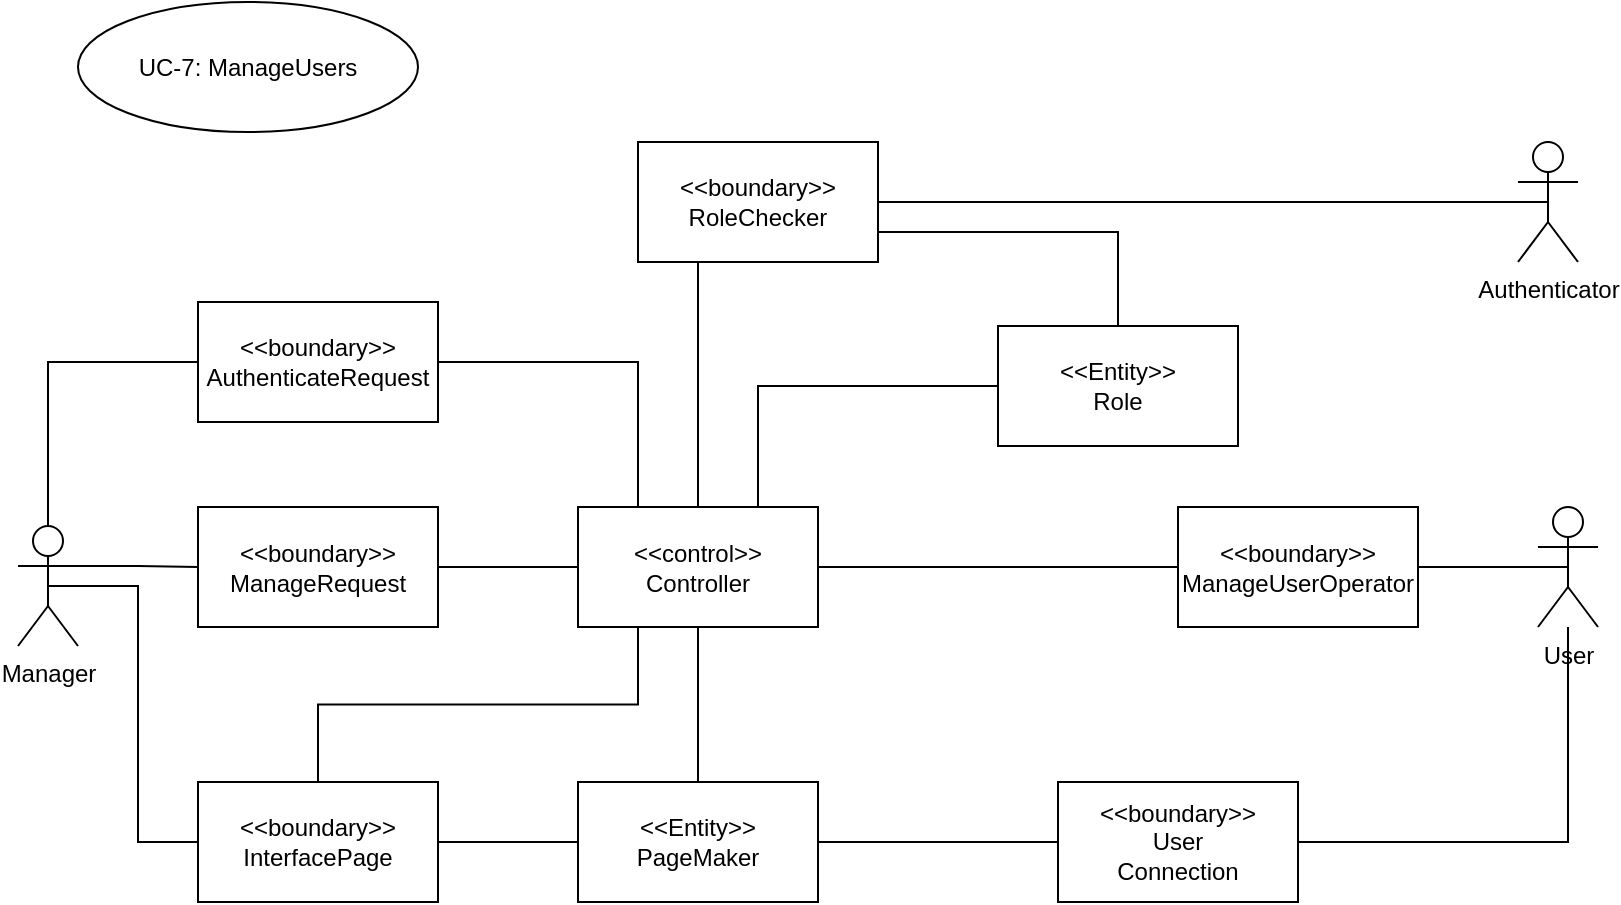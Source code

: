 <mxfile version="14.5.10" type="device"><diagram id="07u-wPWzO_bXPEImAiuu" name="Page-1"><mxGraphModel dx="1422" dy="794" grid="1" gridSize="10" guides="1" tooltips="1" connect="1" arrows="1" fold="1" page="1" pageScale="1" pageWidth="827" pageHeight="1169" math="0" shadow="0"><root><mxCell id="0"/><mxCell id="1" parent="0"/><mxCell id="UEeZ4NFcPt6h77BuKT84-26" style="edgeStyle=orthogonalEdgeStyle;rounded=0;orthogonalLoop=1;jettySize=auto;html=1;exitX=0.5;exitY=0.5;exitDx=0;exitDy=0;exitPerimeter=0;entryX=0;entryY=0.5;entryDx=0;entryDy=0;endArrow=none;endFill=0;" parent="1" source="ObzlSMrzClzUwQIqGJxR-1" target="UEeZ4NFcPt6h77BuKT84-7" edge="1"><mxGeometry relative="1" as="geometry"/></mxCell><mxCell id="UEeZ4NFcPt6h77BuKT84-37" style="edgeStyle=orthogonalEdgeStyle;rounded=0;orthogonalLoop=1;jettySize=auto;html=1;exitX=1;exitY=0.333;exitDx=0;exitDy=0;exitPerimeter=0;entryX=0;entryY=0.5;entryDx=0;entryDy=0;endArrow=none;endFill=0;" parent="1" source="ObzlSMrzClzUwQIqGJxR-1" target="UEeZ4NFcPt6h77BuKT84-35" edge="1"><mxGeometry relative="1" as="geometry"/></mxCell><mxCell id="ObzlSMrzClzUwQIqGJxR-1" value="Manager" style="shape=umlActor;verticalLabelPosition=bottom;verticalAlign=top;html=1;outlineConnect=0;" parent="1" vertex="1"><mxGeometry x="30" y="332" width="30" height="60" as="geometry"/></mxCell><mxCell id="ObzlSMrzClzUwQIqGJxR-2" value="User" style="shape=umlActor;verticalLabelPosition=bottom;verticalAlign=top;html=1;outlineConnect=0;" parent="1" vertex="1"><mxGeometry x="790" y="322.5" width="30" height="60" as="geometry"/></mxCell><mxCell id="cDnSM4ApuekhbsPT5Tr5-8" value="UC-7: ManageUsers" style="ellipse;whiteSpace=wrap;html=1;" parent="1" vertex="1"><mxGeometry x="60" y="70" width="170" height="65" as="geometry"/></mxCell><mxCell id="UEeZ4NFcPt6h77BuKT84-23" style="edgeStyle=orthogonalEdgeStyle;rounded=0;orthogonalLoop=1;jettySize=auto;html=1;exitX=1;exitY=0.5;exitDx=0;exitDy=0;entryX=0;entryY=0.5;entryDx=0;entryDy=0;endArrow=none;endFill=0;" parent="1" source="UEeZ4NFcPt6h77BuKT84-7" target="UEeZ4NFcPt6h77BuKT84-9" edge="1"><mxGeometry relative="1" as="geometry"/></mxCell><mxCell id="UEeZ4NFcPt6h77BuKT84-7" value="&amp;lt;&amp;lt;boundary&amp;gt;&amp;gt;&lt;br&gt;InterfacePage" style="rounded=0;whiteSpace=wrap;html=1;" parent="1" vertex="1"><mxGeometry x="120" y="460" width="120" height="60" as="geometry"/></mxCell><mxCell id="UEeZ4NFcPt6h77BuKT84-25" style="edgeStyle=orthogonalEdgeStyle;rounded=0;orthogonalLoop=1;jettySize=auto;html=1;exitX=1;exitY=0.75;exitDx=0;exitDy=0;endArrow=none;endFill=0;" parent="1" source="UEeZ4NFcPt6h77BuKT84-8" target="UEeZ4NFcPt6h77BuKT84-12" edge="1"><mxGeometry relative="1" as="geometry"/></mxCell><mxCell id="UEeZ4NFcPt6h77BuKT84-8" value="&amp;lt;&amp;lt;boundary&amp;gt;&amp;gt;&lt;br&gt;RoleChecker" style="rounded=0;whiteSpace=wrap;html=1;" parent="1" vertex="1"><mxGeometry x="340" y="140" width="120" height="60" as="geometry"/></mxCell><mxCell id="UEeZ4NFcPt6h77BuKT84-27" style="edgeStyle=orthogonalEdgeStyle;rounded=0;orthogonalLoop=1;jettySize=auto;html=1;exitX=1;exitY=0.5;exitDx=0;exitDy=0;entryX=0;entryY=0.5;entryDx=0;entryDy=0;endArrow=none;endFill=0;" parent="1" source="UEeZ4NFcPt6h77BuKT84-9" target="UEeZ4NFcPt6h77BuKT84-11" edge="1"><mxGeometry relative="1" as="geometry"/></mxCell><mxCell id="UEeZ4NFcPt6h77BuKT84-9" value="&amp;lt;&amp;lt;Entity&amp;gt;&amp;gt;&lt;br&gt;PageMaker" style="rounded=0;whiteSpace=wrap;html=1;" parent="1" vertex="1"><mxGeometry x="310" y="460" width="120" height="60" as="geometry"/></mxCell><mxCell id="UEeZ4NFcPt6h77BuKT84-31" style="edgeStyle=orthogonalEdgeStyle;rounded=0;orthogonalLoop=1;jettySize=auto;html=1;exitX=0.5;exitY=0;exitDx=0;exitDy=0;entryX=0.25;entryY=1;entryDx=0;entryDy=0;endArrow=none;endFill=0;" parent="1" source="UEeZ4NFcPt6h77BuKT84-10" target="UEeZ4NFcPt6h77BuKT84-8" edge="1"><mxGeometry relative="1" as="geometry"/></mxCell><mxCell id="UEeZ4NFcPt6h77BuKT84-32" style="edgeStyle=orthogonalEdgeStyle;rounded=0;orthogonalLoop=1;jettySize=auto;html=1;exitX=0.75;exitY=0;exitDx=0;exitDy=0;entryX=0;entryY=0.5;entryDx=0;entryDy=0;endArrow=none;endFill=0;" parent="1" source="UEeZ4NFcPt6h77BuKT84-10" target="UEeZ4NFcPt6h77BuKT84-12" edge="1"><mxGeometry relative="1" as="geometry"/></mxCell><mxCell id="UEeZ4NFcPt6h77BuKT84-33" style="edgeStyle=orthogonalEdgeStyle;rounded=0;orthogonalLoop=1;jettySize=auto;html=1;exitX=0.5;exitY=1;exitDx=0;exitDy=0;entryX=0.5;entryY=0;entryDx=0;entryDy=0;endArrow=none;endFill=0;" parent="1" source="UEeZ4NFcPt6h77BuKT84-10" target="UEeZ4NFcPt6h77BuKT84-9" edge="1"><mxGeometry relative="1" as="geometry"/></mxCell><mxCell id="UEeZ4NFcPt6h77BuKT84-34" style="edgeStyle=orthogonalEdgeStyle;rounded=0;orthogonalLoop=1;jettySize=auto;html=1;exitX=0.25;exitY=1;exitDx=0;exitDy=0;entryX=0.5;entryY=0;entryDx=0;entryDy=0;endArrow=none;endFill=0;" parent="1" source="UEeZ4NFcPt6h77BuKT84-10" target="UEeZ4NFcPt6h77BuKT84-7" edge="1"><mxGeometry relative="1" as="geometry"/></mxCell><mxCell id="UEeZ4NFcPt6h77BuKT84-10" value="&amp;lt;&amp;lt;control&amp;gt;&amp;gt;&lt;br&gt;Controller" style="rounded=0;whiteSpace=wrap;html=1;" parent="1" vertex="1"><mxGeometry x="310" y="322.5" width="120" height="60" as="geometry"/></mxCell><mxCell id="UEeZ4NFcPt6h77BuKT84-28" style="edgeStyle=orthogonalEdgeStyle;rounded=0;orthogonalLoop=1;jettySize=auto;html=1;exitX=1;exitY=0.5;exitDx=0;exitDy=0;endArrow=none;endFill=0;" parent="1" source="UEeZ4NFcPt6h77BuKT84-11" target="ObzlSMrzClzUwQIqGJxR-2" edge="1"><mxGeometry relative="1" as="geometry"/></mxCell><mxCell id="UEeZ4NFcPt6h77BuKT84-11" value="&amp;lt;&amp;lt;boundary&amp;gt;&amp;gt;&lt;br&gt;User&lt;br&gt;Connection" style="rounded=0;whiteSpace=wrap;html=1;" parent="1" vertex="1"><mxGeometry x="550" y="460" width="120" height="60" as="geometry"/></mxCell><mxCell id="UEeZ4NFcPt6h77BuKT84-12" value="&amp;lt;&amp;lt;Entity&amp;gt;&amp;gt;&lt;br&gt;Role" style="rounded=0;whiteSpace=wrap;html=1;" parent="1" vertex="1"><mxGeometry x="520" y="232" width="120" height="60" as="geometry"/></mxCell><mxCell id="UEeZ4NFcPt6h77BuKT84-13" value="Authenticator" style="shape=umlActor;verticalLabelPosition=bottom;verticalAlign=top;html=1;outlineConnect=0;" parent="1" vertex="1"><mxGeometry x="780" y="140" width="30" height="60" as="geometry"/></mxCell><mxCell id="UEeZ4NFcPt6h77BuKT84-29" style="edgeStyle=orthogonalEdgeStyle;rounded=0;orthogonalLoop=1;jettySize=auto;html=1;exitX=1;exitY=0.5;exitDx=0;exitDy=0;entryX=0.5;entryY=0.5;entryDx=0;entryDy=0;entryPerimeter=0;endArrow=none;endFill=0;" parent="1" source="UEeZ4NFcPt6h77BuKT84-15" target="ObzlSMrzClzUwQIqGJxR-2" edge="1"><mxGeometry relative="1" as="geometry"/></mxCell><mxCell id="UEeZ4NFcPt6h77BuKT84-30" style="edgeStyle=orthogonalEdgeStyle;rounded=0;orthogonalLoop=1;jettySize=auto;html=1;exitX=0;exitY=0.5;exitDx=0;exitDy=0;entryX=1;entryY=0.5;entryDx=0;entryDy=0;endArrow=none;endFill=0;" parent="1" source="UEeZ4NFcPt6h77BuKT84-15" target="UEeZ4NFcPt6h77BuKT84-10" edge="1"><mxGeometry relative="1" as="geometry"/></mxCell><mxCell id="UEeZ4NFcPt6h77BuKT84-15" value="&amp;lt;&amp;lt;boundary&amp;gt;&amp;gt;&lt;br&gt;ManageUserOperator" style="rounded=0;whiteSpace=wrap;html=1;" parent="1" vertex="1"><mxGeometry x="610" y="322.5" width="120" height="60" as="geometry"/></mxCell><mxCell id="UEeZ4NFcPt6h77BuKT84-18" value="" style="endArrow=none;html=1;exitX=1;exitY=0.5;exitDx=0;exitDy=0;entryX=0.5;entryY=0.5;entryDx=0;entryDy=0;entryPerimeter=0;" parent="1" source="UEeZ4NFcPt6h77BuKT84-8" target="UEeZ4NFcPt6h77BuKT84-13" edge="1"><mxGeometry width="50" height="50" relative="1" as="geometry"><mxPoint x="390" y="400" as="sourcePoint"/><mxPoint x="440" y="350" as="targetPoint"/></mxGeometry></mxCell><mxCell id="UEeZ4NFcPt6h77BuKT84-36" style="edgeStyle=orthogonalEdgeStyle;rounded=0;orthogonalLoop=1;jettySize=auto;html=1;exitX=1;exitY=0.5;exitDx=0;exitDy=0;entryX=0;entryY=0.5;entryDx=0;entryDy=0;endArrow=none;endFill=0;" parent="1" source="UEeZ4NFcPt6h77BuKT84-35" target="UEeZ4NFcPt6h77BuKT84-10" edge="1"><mxGeometry relative="1" as="geometry"/></mxCell><mxCell id="UEeZ4NFcPt6h77BuKT84-35" value="&amp;lt;&amp;lt;boundary&amp;gt;&amp;gt;&lt;br&gt;ManageRequest" style="rounded=0;whiteSpace=wrap;html=1;" parent="1" vertex="1"><mxGeometry x="120" y="322.5" width="120" height="60" as="geometry"/></mxCell><mxCell id="SORkAvGr9al75P5BuDTZ-2" style="edgeStyle=orthogonalEdgeStyle;rounded=0;orthogonalLoop=1;jettySize=auto;html=1;exitX=0;exitY=0.5;exitDx=0;exitDy=0;entryX=0.5;entryY=0;entryDx=0;entryDy=0;entryPerimeter=0;startArrow=none;startFill=0;endArrow=none;endFill=0;" edge="1" parent="1" source="SORkAvGr9al75P5BuDTZ-1" target="ObzlSMrzClzUwQIqGJxR-1"><mxGeometry relative="1" as="geometry"/></mxCell><mxCell id="SORkAvGr9al75P5BuDTZ-3" style="edgeStyle=orthogonalEdgeStyle;rounded=0;orthogonalLoop=1;jettySize=auto;html=1;exitX=1;exitY=0.5;exitDx=0;exitDy=0;entryX=0.25;entryY=0;entryDx=0;entryDy=0;startArrow=none;startFill=0;endArrow=none;endFill=0;" edge="1" parent="1" source="SORkAvGr9al75P5BuDTZ-1" target="UEeZ4NFcPt6h77BuKT84-10"><mxGeometry relative="1" as="geometry"/></mxCell><mxCell id="SORkAvGr9al75P5BuDTZ-1" value="&amp;lt;&amp;lt;boundary&amp;gt;&amp;gt;&lt;br&gt;AuthenticateRequest" style="rounded=0;whiteSpace=wrap;html=1;" vertex="1" parent="1"><mxGeometry x="120" y="220" width="120" height="60" as="geometry"/></mxCell></root></mxGraphModel></diagram></mxfile>